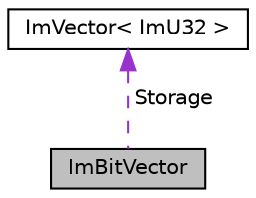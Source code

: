 digraph "ImBitVector"
{
 // LATEX_PDF_SIZE
  edge [fontname="Helvetica",fontsize="10",labelfontname="Helvetica",labelfontsize="10"];
  node [fontname="Helvetica",fontsize="10",shape=record];
  Node1 [label="ImBitVector",height=0.2,width=0.4,color="black", fillcolor="grey75", style="filled", fontcolor="black",tooltip=" "];
  Node2 -> Node1 [dir="back",color="darkorchid3",fontsize="10",style="dashed",label=" Storage" ,fontname="Helvetica"];
  Node2 [label="ImVector\< ImU32 \>",height=0.2,width=0.4,color="black", fillcolor="white", style="filled",URL="$struct_im_vector.html",tooltip=" "];
}
